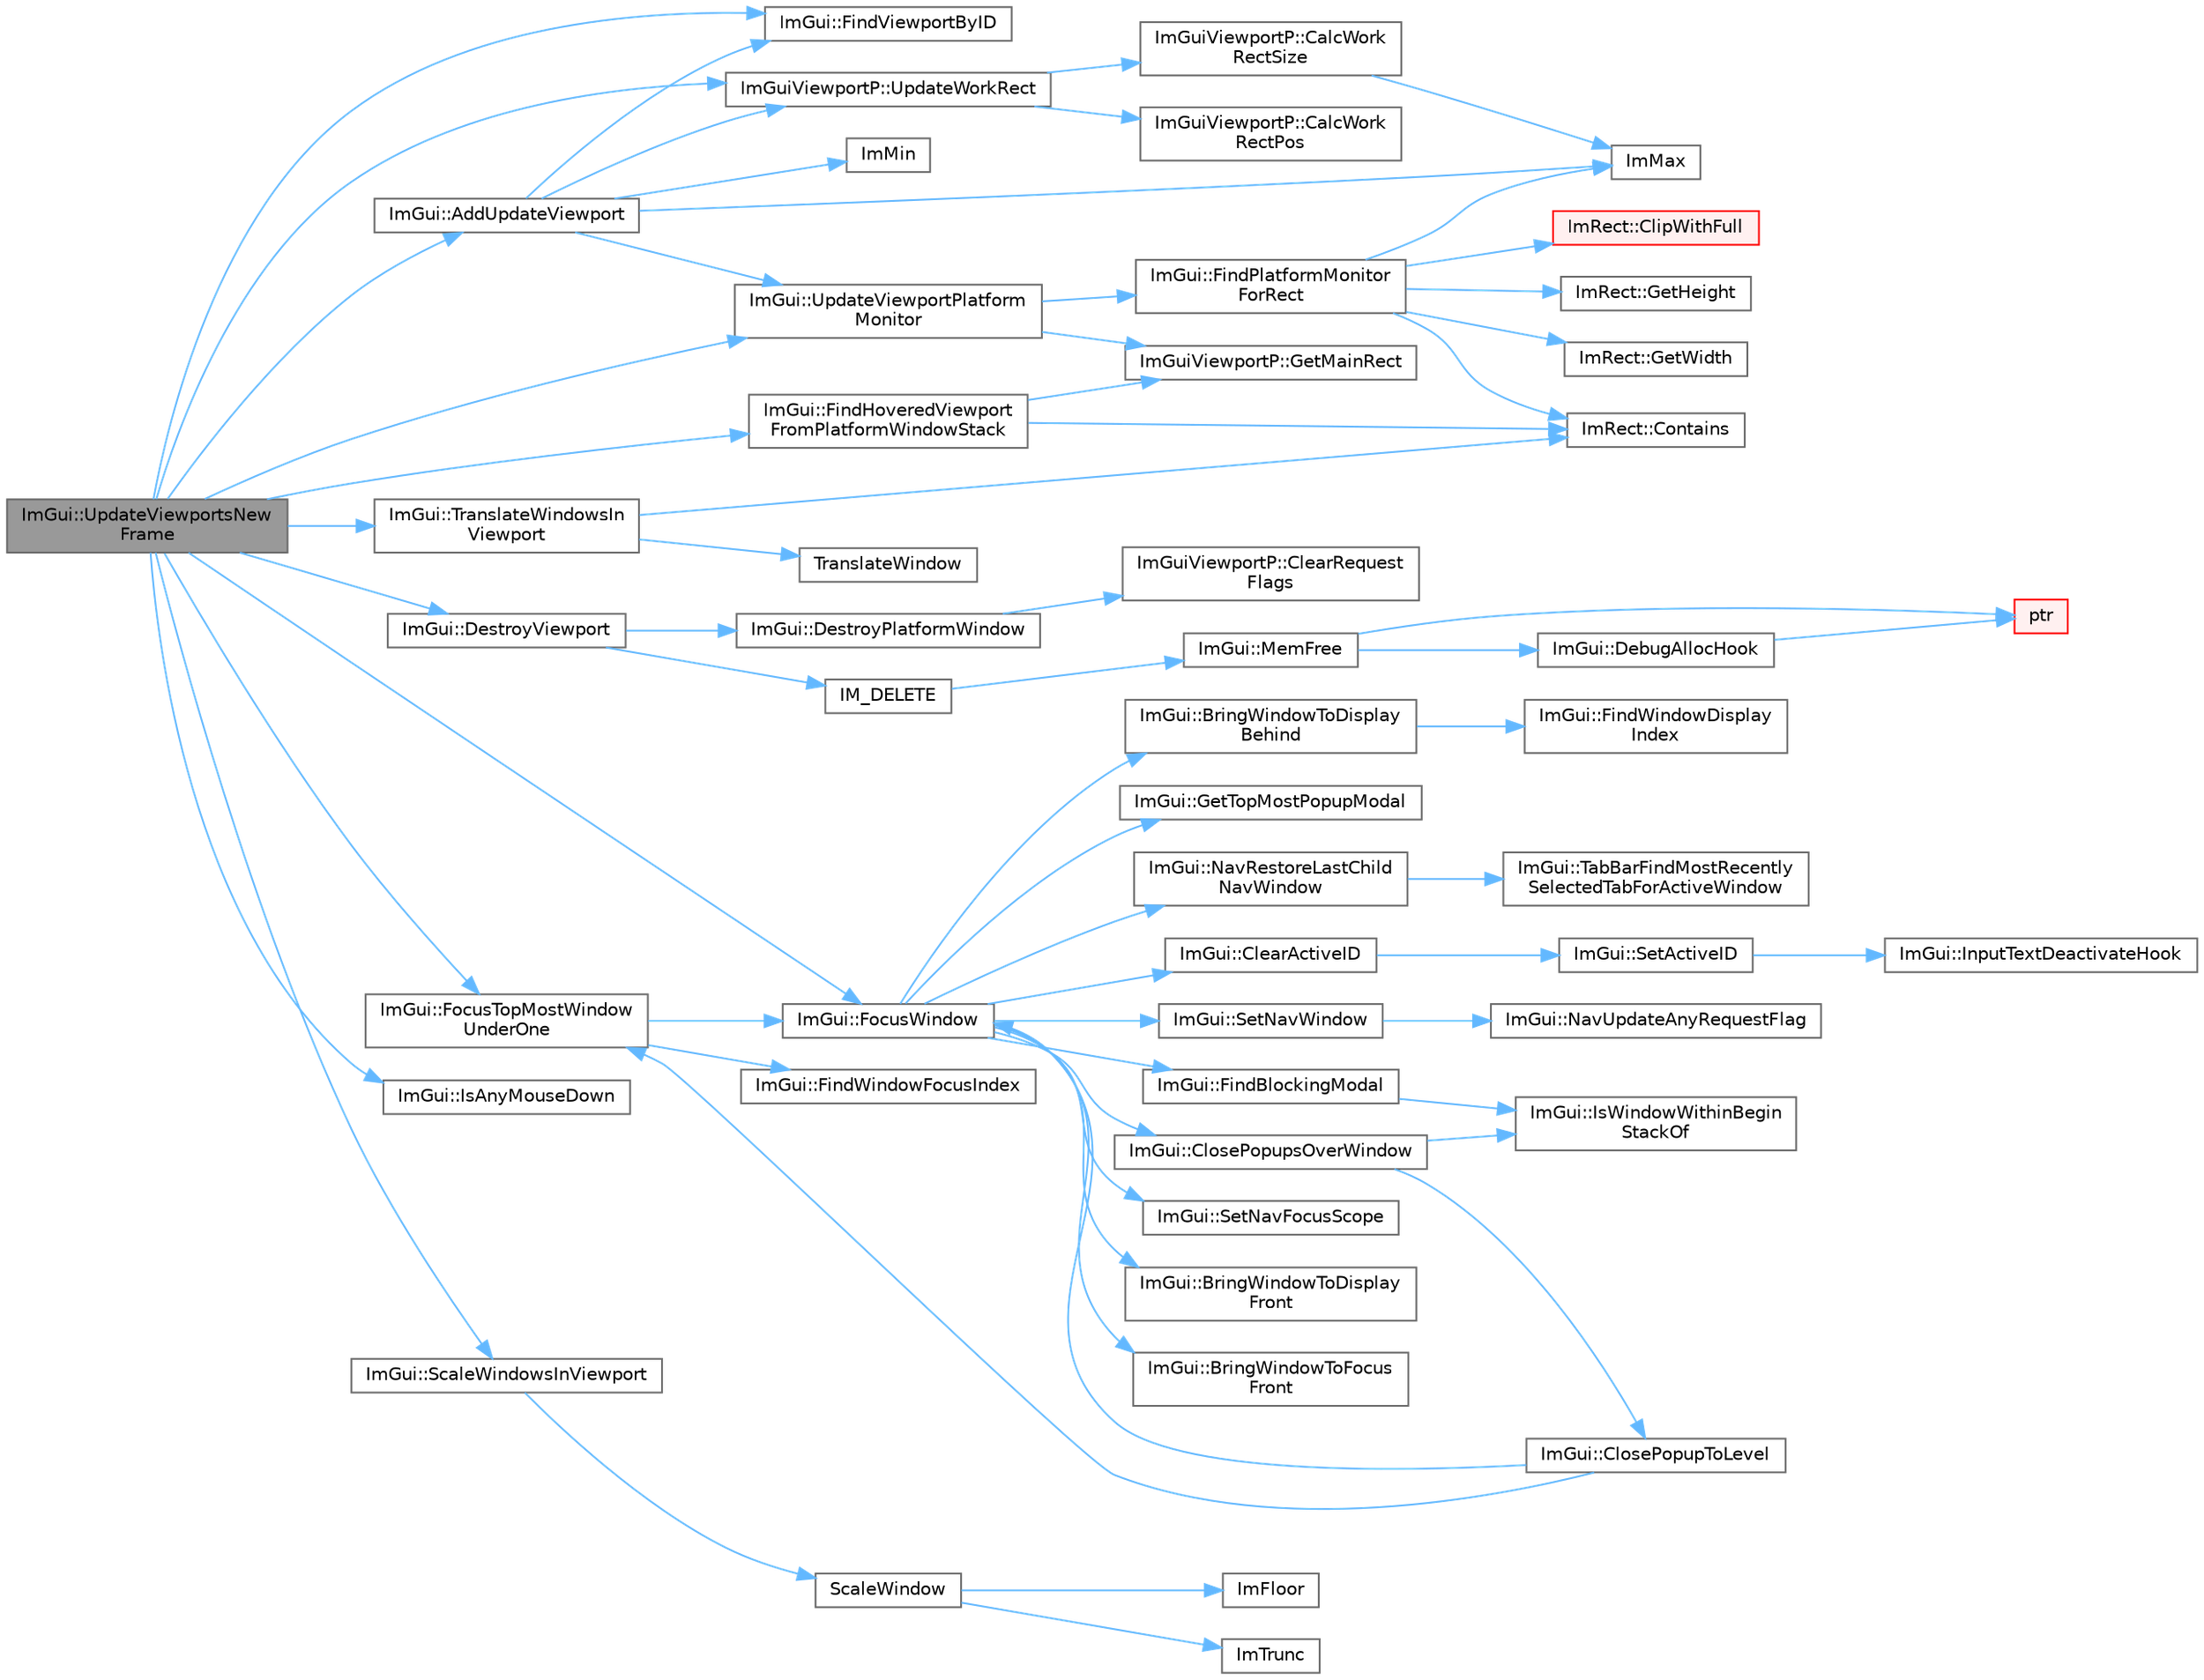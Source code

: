 digraph "ImGui::UpdateViewportsNewFrame"
{
 // LATEX_PDF_SIZE
  bgcolor="transparent";
  edge [fontname=Helvetica,fontsize=10,labelfontname=Helvetica,labelfontsize=10];
  node [fontname=Helvetica,fontsize=10,shape=box,height=0.2,width=0.4];
  rankdir="LR";
  Node1 [id="Node000001",label="ImGui::UpdateViewportsNew\lFrame",height=0.2,width=0.4,color="gray40", fillcolor="grey60", style="filled", fontcolor="black",tooltip=" "];
  Node1 -> Node2 [id="edge1_Node000001_Node000002",color="steelblue1",style="solid",tooltip=" "];
  Node2 [id="Node000002",label="ImGui::AddUpdateViewport",height=0.2,width=0.4,color="grey40", fillcolor="white", style="filled",URL="$namespace_im_gui.html#ada58e5d3e2efc3cef60f213d771408d8",tooltip=" "];
  Node2 -> Node3 [id="edge2_Node000002_Node000003",color="steelblue1",style="solid",tooltip=" "];
  Node3 [id="Node000003",label="ImGui::FindViewportByID",height=0.2,width=0.4,color="grey40", fillcolor="white", style="filled",URL="$namespace_im_gui.html#a19f511dec79b1d152da3cd6667bb3856",tooltip=" "];
  Node2 -> Node4 [id="edge3_Node000002_Node000004",color="steelblue1",style="solid",tooltip=" "];
  Node4 [id="Node000004",label="ImMax",height=0.2,width=0.4,color="grey40", fillcolor="white", style="filled",URL="$imgui__internal_8h.html#a7667efd95147d0422f140917c71a9226",tooltip=" "];
  Node2 -> Node5 [id="edge4_Node000002_Node000005",color="steelblue1",style="solid",tooltip=" "];
  Node5 [id="Node000005",label="ImMin",height=0.2,width=0.4,color="grey40", fillcolor="white", style="filled",URL="$imgui__internal_8h.html#a7f9d7828066a9d61b5630adcdf4655d3",tooltip=" "];
  Node2 -> Node6 [id="edge5_Node000002_Node000006",color="steelblue1",style="solid",tooltip=" "];
  Node6 [id="Node000006",label="ImGui::UpdateViewportPlatform\lMonitor",height=0.2,width=0.4,color="grey40", fillcolor="white", style="filled",URL="$namespace_im_gui.html#a415893c62970b8fe79b50aeacbf19b17",tooltip=" "];
  Node6 -> Node7 [id="edge6_Node000006_Node000007",color="steelblue1",style="solid",tooltip=" "];
  Node7 [id="Node000007",label="ImGui::FindPlatformMonitor\lForRect",height=0.2,width=0.4,color="grey40", fillcolor="white", style="filled",URL="$namespace_im_gui.html#a4f43285be90f89107d0512a82fdf1e32",tooltip=" "];
  Node7 -> Node8 [id="edge7_Node000007_Node000008",color="steelblue1",style="solid",tooltip=" "];
  Node8 [id="Node000008",label="ImRect::ClipWithFull",height=0.2,width=0.4,color="red", fillcolor="#FFF0F0", style="filled",URL="$struct_im_rect.html#a32a5aaca4161b5ffa3f352d293a449ff",tooltip=" "];
  Node7 -> Node11 [id="edge8_Node000007_Node000011",color="steelblue1",style="solid",tooltip=" "];
  Node11 [id="Node000011",label="ImRect::Contains",height=0.2,width=0.4,color="grey40", fillcolor="white", style="filled",URL="$struct_im_rect.html#ac583156fd0e9306181fff5d120b262ea",tooltip=" "];
  Node7 -> Node12 [id="edge9_Node000007_Node000012",color="steelblue1",style="solid",tooltip=" "];
  Node12 [id="Node000012",label="ImRect::GetHeight",height=0.2,width=0.4,color="grey40", fillcolor="white", style="filled",URL="$struct_im_rect.html#a748d8ae9cb26508951ec6e2f2df0625b",tooltip=" "];
  Node7 -> Node13 [id="edge10_Node000007_Node000013",color="steelblue1",style="solid",tooltip=" "];
  Node13 [id="Node000013",label="ImRect::GetWidth",height=0.2,width=0.4,color="grey40", fillcolor="white", style="filled",URL="$struct_im_rect.html#afa75cb8491f20901c96166d17dcddac4",tooltip=" "];
  Node7 -> Node4 [id="edge11_Node000007_Node000004",color="steelblue1",style="solid",tooltip=" "];
  Node6 -> Node14 [id="edge12_Node000006_Node000014",color="steelblue1",style="solid",tooltip=" "];
  Node14 [id="Node000014",label="ImGuiViewportP::GetMainRect",height=0.2,width=0.4,color="grey40", fillcolor="white", style="filled",URL="$struct_im_gui_viewport_p.html#adb4c14f0b0a42bff9c1c0ab1971027f7",tooltip=" "];
  Node2 -> Node15 [id="edge13_Node000002_Node000015",color="steelblue1",style="solid",tooltip=" "];
  Node15 [id="Node000015",label="ImGuiViewportP::UpdateWorkRect",height=0.2,width=0.4,color="grey40", fillcolor="white", style="filled",URL="$struct_im_gui_viewport_p.html#a00cd6261263e9637c819908d93580e0c",tooltip=" "];
  Node15 -> Node16 [id="edge14_Node000015_Node000016",color="steelblue1",style="solid",tooltip=" "];
  Node16 [id="Node000016",label="ImGuiViewportP::CalcWork\lRectPos",height=0.2,width=0.4,color="grey40", fillcolor="white", style="filled",URL="$struct_im_gui_viewport_p.html#a8a44107b242b90b10a97ddf786535f2e",tooltip=" "];
  Node15 -> Node17 [id="edge15_Node000015_Node000017",color="steelblue1",style="solid",tooltip=" "];
  Node17 [id="Node000017",label="ImGuiViewportP::CalcWork\lRectSize",height=0.2,width=0.4,color="grey40", fillcolor="white", style="filled",URL="$struct_im_gui_viewport_p.html#af787bc2b67a369516d980b2f07f8d2f6",tooltip=" "];
  Node17 -> Node4 [id="edge16_Node000017_Node000004",color="steelblue1",style="solid",tooltip=" "];
  Node1 -> Node18 [id="edge17_Node000001_Node000018",color="steelblue1",style="solid",tooltip=" "];
  Node18 [id="Node000018",label="ImGui::DestroyViewport",height=0.2,width=0.4,color="grey40", fillcolor="white", style="filled",URL="$namespace_im_gui.html#aa6faf5098cc919749b1673a7a6d8db10",tooltip=" "];
  Node18 -> Node19 [id="edge18_Node000018_Node000019",color="steelblue1",style="solid",tooltip=" "];
  Node19 [id="Node000019",label="ImGui::DestroyPlatformWindow",height=0.2,width=0.4,color="grey40", fillcolor="white", style="filled",URL="$namespace_im_gui.html#acea326a9a642943f5f8f2f74fd8fb0e0",tooltip=" "];
  Node19 -> Node20 [id="edge19_Node000019_Node000020",color="steelblue1",style="solid",tooltip=" "];
  Node20 [id="Node000020",label="ImGuiViewportP::ClearRequest\lFlags",height=0.2,width=0.4,color="grey40", fillcolor="white", style="filled",URL="$struct_im_gui_viewport_p.html#a5fcb255c47a5cf94639ed9abcc2e16c2",tooltip=" "];
  Node18 -> Node21 [id="edge20_Node000018_Node000021",color="steelblue1",style="solid",tooltip=" "];
  Node21 [id="Node000021",label="IM_DELETE",height=0.2,width=0.4,color="grey40", fillcolor="white", style="filled",URL="$imgui_8h.html#a3c856832c3fe1da8767a9353da3707e1",tooltip=" "];
  Node21 -> Node22 [id="edge21_Node000021_Node000022",color="steelblue1",style="solid",tooltip=" "];
  Node22 [id="Node000022",label="ImGui::MemFree",height=0.2,width=0.4,color="grey40", fillcolor="white", style="filled",URL="$namespace_im_gui.html#a269ec695c6e722ec3da85dae37f0675d",tooltip=" "];
  Node22 -> Node23 [id="edge22_Node000022_Node000023",color="steelblue1",style="solid",tooltip=" "];
  Node23 [id="Node000023",label="ImGui::DebugAllocHook",height=0.2,width=0.4,color="grey40", fillcolor="white", style="filled",URL="$namespace_im_gui.html#af81dc8d88fa2e5d0996163993f90ccf8",tooltip=" "];
  Node23 -> Node24 [id="edge23_Node000023_Node000024",color="steelblue1",style="solid",tooltip=" "];
  Node24 [id="Node000024",label="ptr",height=0.2,width=0.4,color="red", fillcolor="#FFF0F0", style="filled",URL="$spdlog_2include_2spdlog_2fmt_2bundled_2format_8h.html#adb6e274f8eb0b74b2865215e1b49c535",tooltip=" "];
  Node22 -> Node24 [id="edge24_Node000022_Node000024",color="steelblue1",style="solid",tooltip=" "];
  Node1 -> Node28 [id="edge25_Node000001_Node000028",color="steelblue1",style="solid",tooltip=" "];
  Node28 [id="Node000028",label="ImGui::FindHoveredViewport\lFromPlatformWindowStack",height=0.2,width=0.4,color="grey40", fillcolor="white", style="filled",URL="$namespace_im_gui.html#a6fe97772f8b2ccad57157b5e35dc5ddd",tooltip=" "];
  Node28 -> Node11 [id="edge26_Node000028_Node000011",color="steelblue1",style="solid",tooltip=" "];
  Node28 -> Node14 [id="edge27_Node000028_Node000014",color="steelblue1",style="solid",tooltip=" "];
  Node1 -> Node3 [id="edge28_Node000001_Node000003",color="steelblue1",style="solid",tooltip=" "];
  Node1 -> Node29 [id="edge29_Node000001_Node000029",color="steelblue1",style="solid",tooltip=" "];
  Node29 [id="Node000029",label="ImGui::FocusTopMostWindow\lUnderOne",height=0.2,width=0.4,color="grey40", fillcolor="white", style="filled",URL="$namespace_im_gui.html#aa97e87e96c05eb3e91aa96fa68b13a2a",tooltip=" "];
  Node29 -> Node30 [id="edge30_Node000029_Node000030",color="steelblue1",style="solid",tooltip=" "];
  Node30 [id="Node000030",label="ImGui::FindWindowFocusIndex",height=0.2,width=0.4,color="grey40", fillcolor="white", style="filled",URL="$namespace_im_gui.html#a861004d5a1476e954abd68d6f9deaa06",tooltip=" "];
  Node29 -> Node31 [id="edge31_Node000029_Node000031",color="steelblue1",style="solid",tooltip=" "];
  Node31 [id="Node000031",label="ImGui::FocusWindow",height=0.2,width=0.4,color="grey40", fillcolor="white", style="filled",URL="$namespace_im_gui.html#a27aa6f2f3aa11778c6d023b1b223f262",tooltip=" "];
  Node31 -> Node32 [id="edge32_Node000031_Node000032",color="steelblue1",style="solid",tooltip=" "];
  Node32 [id="Node000032",label="ImGui::BringWindowToDisplay\lBehind",height=0.2,width=0.4,color="grey40", fillcolor="white", style="filled",URL="$namespace_im_gui.html#a8cae2f7a08f820a8d5349d1964603b20",tooltip=" "];
  Node32 -> Node33 [id="edge33_Node000032_Node000033",color="steelblue1",style="solid",tooltip=" "];
  Node33 [id="Node000033",label="ImGui::FindWindowDisplay\lIndex",height=0.2,width=0.4,color="grey40", fillcolor="white", style="filled",URL="$namespace_im_gui.html#acc8dfbe9f52370fe2b95f6c948ba113e",tooltip=" "];
  Node31 -> Node34 [id="edge34_Node000031_Node000034",color="steelblue1",style="solid",tooltip=" "];
  Node34 [id="Node000034",label="ImGui::BringWindowToDisplay\lFront",height=0.2,width=0.4,color="grey40", fillcolor="white", style="filled",URL="$namespace_im_gui.html#a1f7b95f36d03751c928af7b1b745e959",tooltip=" "];
  Node31 -> Node35 [id="edge35_Node000031_Node000035",color="steelblue1",style="solid",tooltip=" "];
  Node35 [id="Node000035",label="ImGui::BringWindowToFocus\lFront",height=0.2,width=0.4,color="grey40", fillcolor="white", style="filled",URL="$namespace_im_gui.html#affe95a2dc969f0d15fbd4b588c94ac1a",tooltip=" "];
  Node31 -> Node36 [id="edge36_Node000031_Node000036",color="steelblue1",style="solid",tooltip=" "];
  Node36 [id="Node000036",label="ImGui::ClearActiveID",height=0.2,width=0.4,color="grey40", fillcolor="white", style="filled",URL="$namespace_im_gui.html#a17ff60ad1e2669130ac38a04d16eb354",tooltip=" "];
  Node36 -> Node37 [id="edge37_Node000036_Node000037",color="steelblue1",style="solid",tooltip=" "];
  Node37 [id="Node000037",label="ImGui::SetActiveID",height=0.2,width=0.4,color="grey40", fillcolor="white", style="filled",URL="$namespace_im_gui.html#a27b8ace13a8c421ee8405f0cbebe4ead",tooltip=" "];
  Node37 -> Node38 [id="edge38_Node000037_Node000038",color="steelblue1",style="solid",tooltip=" "];
  Node38 [id="Node000038",label="ImGui::InputTextDeactivateHook",height=0.2,width=0.4,color="grey40", fillcolor="white", style="filled",URL="$namespace_im_gui.html#aad9419cf6e296c668807e3af4bfd62bb",tooltip=" "];
  Node31 -> Node39 [id="edge39_Node000031_Node000039",color="steelblue1",style="solid",tooltip=" "];
  Node39 [id="Node000039",label="ImGui::ClosePopupsOverWindow",height=0.2,width=0.4,color="grey40", fillcolor="white", style="filled",URL="$namespace_im_gui.html#a0076b153c697cb85e263fcbd59340bce",tooltip=" "];
  Node39 -> Node40 [id="edge40_Node000039_Node000040",color="steelblue1",style="solid",tooltip=" "];
  Node40 [id="Node000040",label="ImGui::ClosePopupToLevel",height=0.2,width=0.4,color="grey40", fillcolor="white", style="filled",URL="$namespace_im_gui.html#a0be705dc533a62387dc39ec5c276d2a0",tooltip=" "];
  Node40 -> Node29 [id="edge41_Node000040_Node000029",color="steelblue1",style="solid",tooltip=" "];
  Node40 -> Node31 [id="edge42_Node000040_Node000031",color="steelblue1",style="solid",tooltip=" "];
  Node39 -> Node41 [id="edge43_Node000039_Node000041",color="steelblue1",style="solid",tooltip=" "];
  Node41 [id="Node000041",label="ImGui::IsWindowWithinBegin\lStackOf",height=0.2,width=0.4,color="grey40", fillcolor="white", style="filled",URL="$namespace_im_gui.html#a48de6990762aa67d7da5c3264b92d44f",tooltip=" "];
  Node31 -> Node42 [id="edge44_Node000031_Node000042",color="steelblue1",style="solid",tooltip=" "];
  Node42 [id="Node000042",label="ImGui::FindBlockingModal",height=0.2,width=0.4,color="grey40", fillcolor="white", style="filled",URL="$namespace_im_gui.html#a196705a4195b41a57470ef6553cb440c",tooltip=" "];
  Node42 -> Node41 [id="edge45_Node000042_Node000041",color="steelblue1",style="solid",tooltip=" "];
  Node31 -> Node43 [id="edge46_Node000031_Node000043",color="steelblue1",style="solid",tooltip=" "];
  Node43 [id="Node000043",label="ImGui::GetTopMostPopupModal",height=0.2,width=0.4,color="grey40", fillcolor="white", style="filled",URL="$namespace_im_gui.html#a6b905269b079f5e07755db52cc6e52df",tooltip=" "];
  Node31 -> Node44 [id="edge47_Node000031_Node000044",color="steelblue1",style="solid",tooltip=" "];
  Node44 [id="Node000044",label="ImGui::NavRestoreLastChild\lNavWindow",height=0.2,width=0.4,color="grey40", fillcolor="white", style="filled",URL="$namespace_im_gui.html#ae9ed208c0b64e4919e5de1cb83b2db2a",tooltip=" "];
  Node44 -> Node45 [id="edge48_Node000044_Node000045",color="steelblue1",style="solid",tooltip=" "];
  Node45 [id="Node000045",label="ImGui::TabBarFindMostRecently\lSelectedTabForActiveWindow",height=0.2,width=0.4,color="grey40", fillcolor="white", style="filled",URL="$namespace_im_gui.html#a5e1bfc506e7bd0f71ec85d8c69672d3d",tooltip=" "];
  Node31 -> Node46 [id="edge49_Node000031_Node000046",color="steelblue1",style="solid",tooltip=" "];
  Node46 [id="Node000046",label="ImGui::SetNavFocusScope",height=0.2,width=0.4,color="grey40", fillcolor="white", style="filled",URL="$namespace_im_gui.html#ada2736a9b034b93ba877f46577bc5e8b",tooltip=" "];
  Node31 -> Node47 [id="edge50_Node000031_Node000047",color="steelblue1",style="solid",tooltip=" "];
  Node47 [id="Node000047",label="ImGui::SetNavWindow",height=0.2,width=0.4,color="grey40", fillcolor="white", style="filled",URL="$namespace_im_gui.html#aa422c756f467e650d67b4fb1b74ff5a1",tooltip=" "];
  Node47 -> Node48 [id="edge51_Node000047_Node000048",color="steelblue1",style="solid",tooltip=" "];
  Node48 [id="Node000048",label="ImGui::NavUpdateAnyRequestFlag",height=0.2,width=0.4,color="grey40", fillcolor="white", style="filled",URL="$namespace_im_gui.html#a2cd868535661cdb5671214662f3c9388",tooltip=" "];
  Node1 -> Node31 [id="edge52_Node000001_Node000031",color="steelblue1",style="solid",tooltip=" "];
  Node1 -> Node49 [id="edge53_Node000001_Node000049",color="steelblue1",style="solid",tooltip=" "];
  Node49 [id="Node000049",label="ImGui::IsAnyMouseDown",height=0.2,width=0.4,color="grey40", fillcolor="white", style="filled",URL="$namespace_im_gui.html#a0ce3f28b6b09f031e12e7a81708c043a",tooltip=" "];
  Node1 -> Node50 [id="edge54_Node000001_Node000050",color="steelblue1",style="solid",tooltip=" "];
  Node50 [id="Node000050",label="ImGui::ScaleWindowsInViewport",height=0.2,width=0.4,color="grey40", fillcolor="white", style="filled",URL="$namespace_im_gui.html#a66515f977d52977fb7bf0dc9e9146e73",tooltip=" "];
  Node50 -> Node51 [id="edge55_Node000050_Node000051",color="steelblue1",style="solid",tooltip=" "];
  Node51 [id="Node000051",label="ScaleWindow",height=0.2,width=0.4,color="grey40", fillcolor="white", style="filled",URL="$imgui_8cpp.html#a3efb701b20bd8ccc1b11d83128f0cd02",tooltip=" "];
  Node51 -> Node52 [id="edge56_Node000051_Node000052",color="steelblue1",style="solid",tooltip=" "];
  Node52 [id="Node000052",label="ImFloor",height=0.2,width=0.4,color="grey40", fillcolor="white", style="filled",URL="$imgui__internal_8h.html#a51a84b6be21807818b857a8565d97912",tooltip=" "];
  Node51 -> Node53 [id="edge57_Node000051_Node000053",color="steelblue1",style="solid",tooltip=" "];
  Node53 [id="Node000053",label="ImTrunc",height=0.2,width=0.4,color="grey40", fillcolor="white", style="filled",URL="$imgui__internal_8h.html#a34870cae27ccd450c17ec3d3910b2da4",tooltip=" "];
  Node1 -> Node54 [id="edge58_Node000001_Node000054",color="steelblue1",style="solid",tooltip=" "];
  Node54 [id="Node000054",label="ImGui::TranslateWindowsIn\lViewport",height=0.2,width=0.4,color="grey40", fillcolor="white", style="filled",URL="$namespace_im_gui.html#a34aa6352cf32bfa90cff5b24a40f6d28",tooltip=" "];
  Node54 -> Node11 [id="edge59_Node000054_Node000011",color="steelblue1",style="solid",tooltip=" "];
  Node54 -> Node55 [id="edge60_Node000054_Node000055",color="steelblue1",style="solid",tooltip=" "];
  Node55 [id="Node000055",label="TranslateWindow",height=0.2,width=0.4,color="grey40", fillcolor="white", style="filled",URL="$imgui_8cpp.html#aa3d17eb15b993f0d357cea094ecee787",tooltip=" "];
  Node1 -> Node6 [id="edge61_Node000001_Node000006",color="steelblue1",style="solid",tooltip=" "];
  Node1 -> Node15 [id="edge62_Node000001_Node000015",color="steelblue1",style="solid",tooltip=" "];
}
